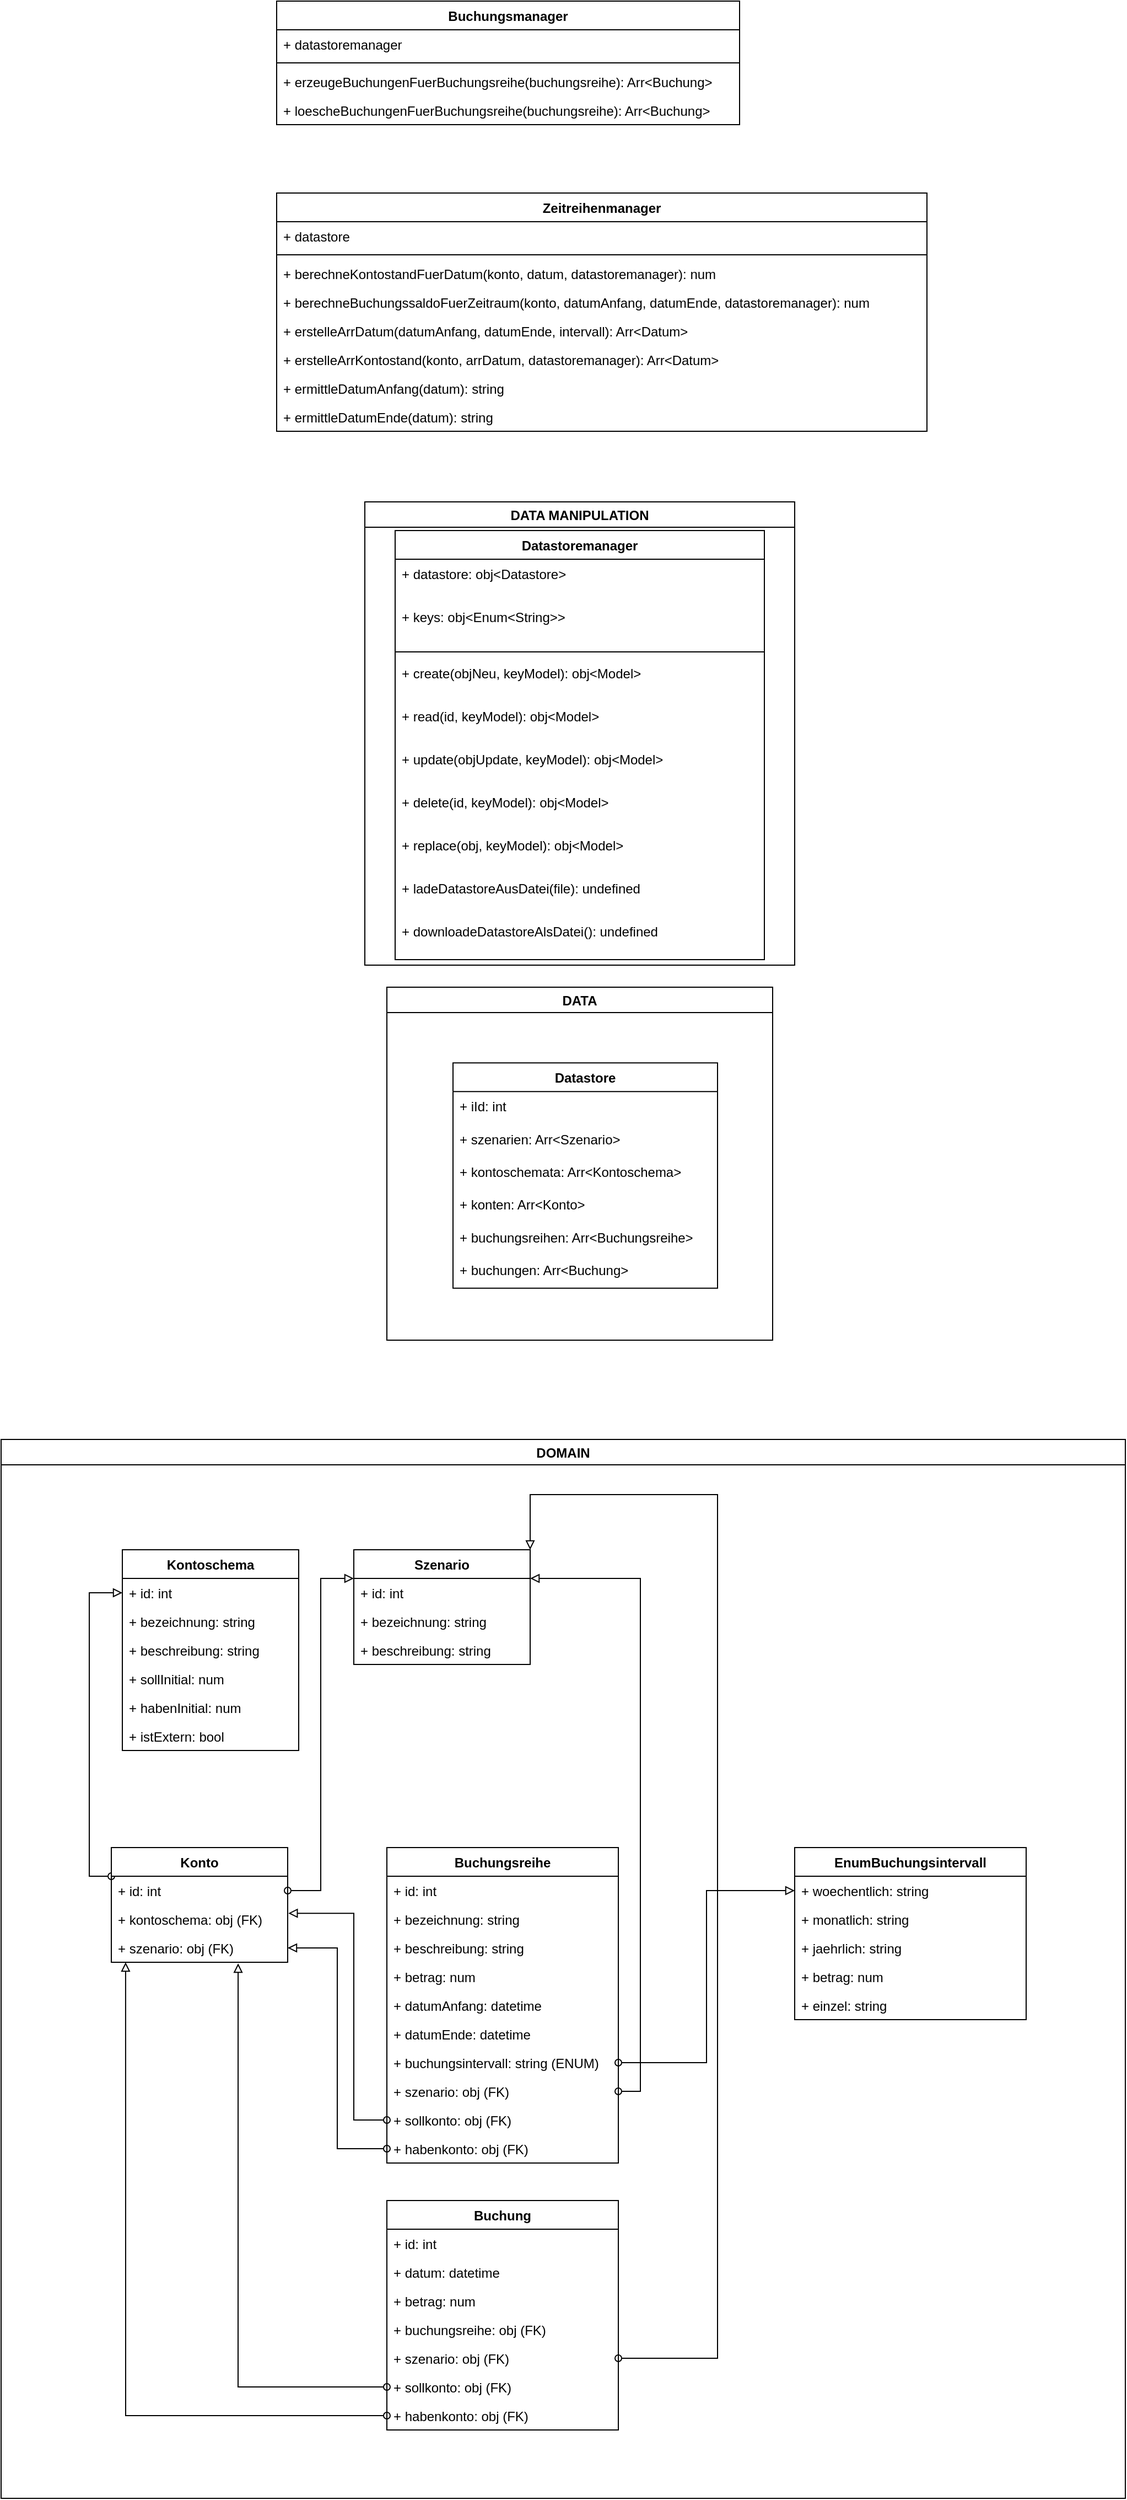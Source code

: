 <mxfile version="20.3.0" type="device"><diagram id="C5RBs43oDa-KdzZeNtuy" name="KLASSEN"><mxGraphModel dx="822" dy="2874" grid="1" gridSize="10" guides="1" tooltips="1" connect="1" arrows="1" fold="1" page="1" pageScale="1" pageWidth="827" pageHeight="1169" math="0" shadow="0"><root><mxCell id="WIyWlLk6GJQsqaUBKTNV-0"/><mxCell id="WIyWlLk6GJQsqaUBKTNV-1" parent="WIyWlLk6GJQsqaUBKTNV-0"/><mxCell id="FQuKvDKfeAg0qGtWdJzu-83" value="" style="group" parent="WIyWlLk6GJQsqaUBKTNV-1" vertex="1" connectable="0"><mxGeometry x="100" y="190" width="1020" height="960" as="geometry"/></mxCell><mxCell id="FQuKvDKfeAg0qGtWdJzu-1" value="Kontoschema" style="swimlane;fontStyle=1;align=center;verticalAlign=top;childLayout=stackLayout;horizontal=1;startSize=26;horizontalStack=0;resizeParent=1;resizeParentMax=0;resizeLast=0;collapsible=1;marginBottom=0;" parent="FQuKvDKfeAg0qGtWdJzu-83" vertex="1"><mxGeometry x="110" y="100" width="160" height="182" as="geometry"/></mxCell><mxCell id="FQuKvDKfeAg0qGtWdJzu-2" value="+ id: int" style="text;strokeColor=none;fillColor=none;align=left;verticalAlign=top;spacingLeft=4;spacingRight=4;overflow=hidden;rotatable=0;points=[[0,0.5],[1,0.5]];portConstraint=eastwest;" parent="FQuKvDKfeAg0qGtWdJzu-1" vertex="1"><mxGeometry y="26" width="160" height="26" as="geometry"/></mxCell><mxCell id="FQuKvDKfeAg0qGtWdJzu-5" value="+ bezeichnung: string" style="text;strokeColor=none;fillColor=none;align=left;verticalAlign=top;spacingLeft=4;spacingRight=4;overflow=hidden;rotatable=0;points=[[0,0.5],[1,0.5]];portConstraint=eastwest;" parent="FQuKvDKfeAg0qGtWdJzu-1" vertex="1"><mxGeometry y="52" width="160" height="26" as="geometry"/></mxCell><mxCell id="FQuKvDKfeAg0qGtWdJzu-6" value="+ beschreibung: string" style="text;strokeColor=none;fillColor=none;align=left;verticalAlign=top;spacingLeft=4;spacingRight=4;overflow=hidden;rotatable=0;points=[[0,0.5],[1,0.5]];portConstraint=eastwest;" parent="FQuKvDKfeAg0qGtWdJzu-1" vertex="1"><mxGeometry y="78" width="160" height="26" as="geometry"/></mxCell><mxCell id="FQuKvDKfeAg0qGtWdJzu-13" value="+ sollInitial: num" style="text;strokeColor=none;fillColor=none;align=left;verticalAlign=top;spacingLeft=4;spacingRight=4;overflow=hidden;rotatable=0;points=[[0,0.5],[1,0.5]];portConstraint=eastwest;" parent="FQuKvDKfeAg0qGtWdJzu-1" vertex="1"><mxGeometry y="104" width="160" height="26" as="geometry"/></mxCell><mxCell id="FQuKvDKfeAg0qGtWdJzu-14" value="+ habenInitial: num" style="text;strokeColor=none;fillColor=none;align=left;verticalAlign=top;spacingLeft=4;spacingRight=4;overflow=hidden;rotatable=0;points=[[0,0.5],[1,0.5]];portConstraint=eastwest;" parent="FQuKvDKfeAg0qGtWdJzu-1" vertex="1"><mxGeometry y="130" width="160" height="26" as="geometry"/></mxCell><mxCell id="FQuKvDKfeAg0qGtWdJzu-7" value="+ istExtern: bool" style="text;strokeColor=none;fillColor=none;align=left;verticalAlign=top;spacingLeft=4;spacingRight=4;overflow=hidden;rotatable=0;points=[[0,0.5],[1,0.5]];portConstraint=eastwest;" parent="FQuKvDKfeAg0qGtWdJzu-1" vertex="1"><mxGeometry y="156" width="160" height="26" as="geometry"/></mxCell><mxCell id="FQuKvDKfeAg0qGtWdJzu-17" style="edgeStyle=orthogonalEdgeStyle;rounded=0;orthogonalLoop=1;jettySize=auto;html=1;exitX=0;exitY=0.25;exitDx=0;exitDy=0;entryX=0;entryY=0.5;entryDx=0;entryDy=0;endArrow=block;endFill=0;startArrow=oval;startFill=0;" parent="FQuKvDKfeAg0qGtWdJzu-83" source="FQuKvDKfeAg0qGtWdJzu-8" target="FQuKvDKfeAg0qGtWdJzu-2" edge="1"><mxGeometry relative="1" as="geometry"><mxPoint x="30" y="240" as="targetPoint"/></mxGeometry></mxCell><mxCell id="FQuKvDKfeAg0qGtWdJzu-8" value="Konto" style="swimlane;fontStyle=1;align=center;verticalAlign=top;childLayout=stackLayout;horizontal=1;startSize=26;horizontalStack=0;resizeParent=1;resizeParentMax=0;resizeLast=0;collapsible=1;marginBottom=0;" parent="FQuKvDKfeAg0qGtWdJzu-83" vertex="1"><mxGeometry x="100" y="370" width="160" height="104" as="geometry"/></mxCell><mxCell id="FQuKvDKfeAg0qGtWdJzu-9" value="+ id: int" style="text;strokeColor=none;fillColor=none;align=left;verticalAlign=top;spacingLeft=4;spacingRight=4;overflow=hidden;rotatable=0;points=[[0,0.5],[1,0.5]];portConstraint=eastwest;" parent="FQuKvDKfeAg0qGtWdJzu-8" vertex="1"><mxGeometry y="26" width="160" height="26" as="geometry"/></mxCell><mxCell id="FQuKvDKfeAg0qGtWdJzu-15" value="+ kontoschema: obj (FK)" style="text;strokeColor=none;fillColor=none;align=left;verticalAlign=top;spacingLeft=4;spacingRight=4;overflow=hidden;rotatable=0;points=[[0,0.5],[1,0.5]];portConstraint=eastwest;" parent="FQuKvDKfeAg0qGtWdJzu-8" vertex="1"><mxGeometry y="52" width="160" height="26" as="geometry"/></mxCell><mxCell id="FQuKvDKfeAg0qGtWdJzu-16" value="+ szenario: obj (FK)" style="text;strokeColor=none;fillColor=none;align=left;verticalAlign=top;spacingLeft=4;spacingRight=4;overflow=hidden;rotatable=0;points=[[0,0.5],[1,0.5]];portConstraint=eastwest;" parent="FQuKvDKfeAg0qGtWdJzu-8" vertex="1"><mxGeometry y="78" width="160" height="26" as="geometry"/></mxCell><mxCell id="FQuKvDKfeAg0qGtWdJzu-18" value="Szenario" style="swimlane;fontStyle=1;align=center;verticalAlign=top;childLayout=stackLayout;horizontal=1;startSize=26;horizontalStack=0;resizeParent=1;resizeParentMax=0;resizeLast=0;collapsible=1;marginBottom=0;" parent="FQuKvDKfeAg0qGtWdJzu-83" vertex="1"><mxGeometry x="320" y="100" width="160" height="104" as="geometry"/></mxCell><mxCell id="FQuKvDKfeAg0qGtWdJzu-19" value="+ id: int" style="text;strokeColor=none;fillColor=none;align=left;verticalAlign=top;spacingLeft=4;spacingRight=4;overflow=hidden;rotatable=0;points=[[0,0.5],[1,0.5]];portConstraint=eastwest;" parent="FQuKvDKfeAg0qGtWdJzu-18" vertex="1"><mxGeometry y="26" width="160" height="26" as="geometry"/></mxCell><mxCell id="FQuKvDKfeAg0qGtWdJzu-20" value="+ bezeichnung: string" style="text;strokeColor=none;fillColor=none;align=left;verticalAlign=top;spacingLeft=4;spacingRight=4;overflow=hidden;rotatable=0;points=[[0,0.5],[1,0.5]];portConstraint=eastwest;" parent="FQuKvDKfeAg0qGtWdJzu-18" vertex="1"><mxGeometry y="52" width="160" height="26" as="geometry"/></mxCell><mxCell id="FQuKvDKfeAg0qGtWdJzu-21" value="+ beschreibung: string" style="text;strokeColor=none;fillColor=none;align=left;verticalAlign=top;spacingLeft=4;spacingRight=4;overflow=hidden;rotatable=0;points=[[0,0.5],[1,0.5]];portConstraint=eastwest;" parent="FQuKvDKfeAg0qGtWdJzu-18" vertex="1"><mxGeometry y="78" width="160" height="26" as="geometry"/></mxCell><mxCell id="FQuKvDKfeAg0qGtWdJzu-27" style="edgeStyle=orthogonalEdgeStyle;rounded=0;orthogonalLoop=1;jettySize=auto;html=1;exitX=1;exitY=0.5;exitDx=0;exitDy=0;entryX=0;entryY=0.25;entryDx=0;entryDy=0;startArrow=oval;startFill=0;endArrow=block;endFill=0;" parent="FQuKvDKfeAg0qGtWdJzu-83" source="FQuKvDKfeAg0qGtWdJzu-9" target="FQuKvDKfeAg0qGtWdJzu-18" edge="1"><mxGeometry relative="1" as="geometry"/></mxCell><mxCell id="FQuKvDKfeAg0qGtWdJzu-28" value="Buchungsreihe" style="swimlane;fontStyle=1;align=center;verticalAlign=top;childLayout=stackLayout;horizontal=1;startSize=26;horizontalStack=0;resizeParent=1;resizeParentMax=0;resizeLast=0;collapsible=1;marginBottom=0;" parent="FQuKvDKfeAg0qGtWdJzu-83" vertex="1"><mxGeometry x="350" y="370" width="210" height="286" as="geometry"/></mxCell><mxCell id="FQuKvDKfeAg0qGtWdJzu-29" value="+ id: int" style="text;strokeColor=none;fillColor=none;align=left;verticalAlign=top;spacingLeft=4;spacingRight=4;overflow=hidden;rotatable=0;points=[[0,0.5],[1,0.5]];portConstraint=eastwest;" parent="FQuKvDKfeAg0qGtWdJzu-28" vertex="1"><mxGeometry y="26" width="210" height="26" as="geometry"/></mxCell><mxCell id="FQuKvDKfeAg0qGtWdJzu-30" value="+ bezeichnung: string" style="text;strokeColor=none;fillColor=none;align=left;verticalAlign=top;spacingLeft=4;spacingRight=4;overflow=hidden;rotatable=0;points=[[0,0.5],[1,0.5]];portConstraint=eastwest;" parent="FQuKvDKfeAg0qGtWdJzu-28" vertex="1"><mxGeometry y="52" width="210" height="26" as="geometry"/></mxCell><mxCell id="FQuKvDKfeAg0qGtWdJzu-31" value="+ beschreibung: string" style="text;strokeColor=none;fillColor=none;align=left;verticalAlign=top;spacingLeft=4;spacingRight=4;overflow=hidden;rotatable=0;points=[[0,0.5],[1,0.5]];portConstraint=eastwest;" parent="FQuKvDKfeAg0qGtWdJzu-28" vertex="1"><mxGeometry y="78" width="210" height="26" as="geometry"/></mxCell><mxCell id="FQuKvDKfeAg0qGtWdJzu-32" value="+ betrag: num" style="text;strokeColor=none;fillColor=none;align=left;verticalAlign=top;spacingLeft=4;spacingRight=4;overflow=hidden;rotatable=0;points=[[0,0.5],[1,0.5]];portConstraint=eastwest;" parent="FQuKvDKfeAg0qGtWdJzu-28" vertex="1"><mxGeometry y="104" width="210" height="26" as="geometry"/></mxCell><mxCell id="FQuKvDKfeAg0qGtWdJzu-33" value="+ datumAnfang: datetime" style="text;strokeColor=none;fillColor=none;align=left;verticalAlign=top;spacingLeft=4;spacingRight=4;overflow=hidden;rotatable=0;points=[[0,0.5],[1,0.5]];portConstraint=eastwest;" parent="FQuKvDKfeAg0qGtWdJzu-28" vertex="1"><mxGeometry y="130" width="210" height="26" as="geometry"/></mxCell><mxCell id="FQuKvDKfeAg0qGtWdJzu-37" value="+ datumEnde: datetime" style="text;strokeColor=none;fillColor=none;align=left;verticalAlign=top;spacingLeft=4;spacingRight=4;overflow=hidden;rotatable=0;points=[[0,0.5],[1,0.5]];portConstraint=eastwest;" parent="FQuKvDKfeAg0qGtWdJzu-28" vertex="1"><mxGeometry y="156" width="210" height="26" as="geometry"/></mxCell><mxCell id="FQuKvDKfeAg0qGtWdJzu-39" value="+ buchungsintervall: string (ENUM)" style="text;strokeColor=none;fillColor=none;align=left;verticalAlign=top;spacingLeft=4;spacingRight=4;overflow=hidden;rotatable=0;points=[[0,0.5],[1,0.5]];portConstraint=eastwest;" parent="FQuKvDKfeAg0qGtWdJzu-28" vertex="1"><mxGeometry y="182" width="210" height="26" as="geometry"/></mxCell><mxCell id="FQuKvDKfeAg0qGtWdJzu-36" value="+ szenario: obj (FK)" style="text;strokeColor=none;fillColor=none;align=left;verticalAlign=top;spacingLeft=4;spacingRight=4;overflow=hidden;rotatable=0;points=[[0,0.5],[1,0.5]];portConstraint=eastwest;" parent="FQuKvDKfeAg0qGtWdJzu-28" vertex="1"><mxGeometry y="208" width="210" height="26" as="geometry"/></mxCell><mxCell id="FQuKvDKfeAg0qGtWdJzu-35" value="+ sollkonto: obj (FK)" style="text;strokeColor=none;fillColor=none;align=left;verticalAlign=top;spacingLeft=4;spacingRight=4;overflow=hidden;rotatable=0;points=[[0,0.5],[1,0.5]];portConstraint=eastwest;" parent="FQuKvDKfeAg0qGtWdJzu-28" vertex="1"><mxGeometry y="234" width="210" height="26" as="geometry"/></mxCell><mxCell id="FQuKvDKfeAg0qGtWdJzu-38" value="+ habenkonto: obj (FK)" style="text;strokeColor=none;fillColor=none;align=left;verticalAlign=top;spacingLeft=4;spacingRight=4;overflow=hidden;rotatable=0;points=[[0,0.5],[1,0.5]];portConstraint=eastwest;" parent="FQuKvDKfeAg0qGtWdJzu-28" vertex="1"><mxGeometry y="260" width="210" height="26" as="geometry"/></mxCell><mxCell id="FQuKvDKfeAg0qGtWdJzu-40" value="Buchung" style="swimlane;fontStyle=1;align=center;verticalAlign=top;childLayout=stackLayout;horizontal=1;startSize=26;horizontalStack=0;resizeParent=1;resizeParentMax=0;resizeLast=0;collapsible=1;marginBottom=0;" parent="FQuKvDKfeAg0qGtWdJzu-83" vertex="1"><mxGeometry x="350" y="690" width="210" height="208" as="geometry"/></mxCell><mxCell id="FQuKvDKfeAg0qGtWdJzu-41" value="+ id: int" style="text;strokeColor=none;fillColor=none;align=left;verticalAlign=top;spacingLeft=4;spacingRight=4;overflow=hidden;rotatable=0;points=[[0,0.5],[1,0.5]];portConstraint=eastwest;" parent="FQuKvDKfeAg0qGtWdJzu-40" vertex="1"><mxGeometry y="26" width="210" height="26" as="geometry"/></mxCell><mxCell id="FQuKvDKfeAg0qGtWdJzu-42" value="+ datum: datetime" style="text;strokeColor=none;fillColor=none;align=left;verticalAlign=top;spacingLeft=4;spacingRight=4;overflow=hidden;rotatable=0;points=[[0,0.5],[1,0.5]];portConstraint=eastwest;" parent="FQuKvDKfeAg0qGtWdJzu-40" vertex="1"><mxGeometry y="52" width="210" height="26" as="geometry"/></mxCell><mxCell id="FQuKvDKfeAg0qGtWdJzu-44" value="+ betrag: num" style="text;strokeColor=none;fillColor=none;align=left;verticalAlign=top;spacingLeft=4;spacingRight=4;overflow=hidden;rotatable=0;points=[[0,0.5],[1,0.5]];portConstraint=eastwest;" parent="FQuKvDKfeAg0qGtWdJzu-40" vertex="1"><mxGeometry y="78" width="210" height="26" as="geometry"/></mxCell><mxCell id="FQuKvDKfeAg0qGtWdJzu-47" value="+ buchungsreihe: obj (FK)" style="text;strokeColor=none;fillColor=none;align=left;verticalAlign=top;spacingLeft=4;spacingRight=4;overflow=hidden;rotatable=0;points=[[0,0.5],[1,0.5]];portConstraint=eastwest;" parent="FQuKvDKfeAg0qGtWdJzu-40" vertex="1"><mxGeometry y="104" width="210" height="26" as="geometry"/></mxCell><mxCell id="FQuKvDKfeAg0qGtWdJzu-48" value="+ szenario: obj (FK)" style="text;strokeColor=none;fillColor=none;align=left;verticalAlign=top;spacingLeft=4;spacingRight=4;overflow=hidden;rotatable=0;points=[[0,0.5],[1,0.5]];portConstraint=eastwest;" parent="FQuKvDKfeAg0qGtWdJzu-40" vertex="1"><mxGeometry y="130" width="210" height="26" as="geometry"/></mxCell><mxCell id="FQuKvDKfeAg0qGtWdJzu-49" value="+ sollkonto: obj (FK)" style="text;strokeColor=none;fillColor=none;align=left;verticalAlign=top;spacingLeft=4;spacingRight=4;overflow=hidden;rotatable=0;points=[[0,0.5],[1,0.5]];portConstraint=eastwest;" parent="FQuKvDKfeAg0qGtWdJzu-40" vertex="1"><mxGeometry y="156" width="210" height="26" as="geometry"/></mxCell><mxCell id="FQuKvDKfeAg0qGtWdJzu-50" value="+ habenkonto: obj (FK)" style="text;strokeColor=none;fillColor=none;align=left;verticalAlign=top;spacingLeft=4;spacingRight=4;overflow=hidden;rotatable=0;points=[[0,0.5],[1,0.5]];portConstraint=eastwest;" parent="FQuKvDKfeAg0qGtWdJzu-40" vertex="1"><mxGeometry y="182" width="210" height="26" as="geometry"/></mxCell><mxCell id="FQuKvDKfeAg0qGtWdJzu-52" style="edgeStyle=orthogonalEdgeStyle;rounded=0;orthogonalLoop=1;jettySize=auto;html=1;exitX=0;exitY=0.5;exitDx=0;exitDy=0;entryX=1;entryY=0.5;entryDx=0;entryDy=0;startArrow=oval;startFill=0;endArrow=block;endFill=0;" parent="FQuKvDKfeAg0qGtWdJzu-83" source="FQuKvDKfeAg0qGtWdJzu-38" target="FQuKvDKfeAg0qGtWdJzu-16" edge="1"><mxGeometry relative="1" as="geometry"/></mxCell><mxCell id="FQuKvDKfeAg0qGtWdJzu-53" style="edgeStyle=orthogonalEdgeStyle;rounded=0;orthogonalLoop=1;jettySize=auto;html=1;exitX=1;exitY=0.5;exitDx=0;exitDy=0;entryX=1;entryY=0.25;entryDx=0;entryDy=0;startArrow=oval;startFill=0;endArrow=block;endFill=0;" parent="FQuKvDKfeAg0qGtWdJzu-83" source="FQuKvDKfeAg0qGtWdJzu-36" target="FQuKvDKfeAg0qGtWdJzu-18" edge="1"><mxGeometry relative="1" as="geometry"/></mxCell><mxCell id="FQuKvDKfeAg0qGtWdJzu-54" style="edgeStyle=orthogonalEdgeStyle;rounded=0;orthogonalLoop=1;jettySize=auto;html=1;exitX=1;exitY=0.5;exitDx=0;exitDy=0;entryX=1;entryY=0;entryDx=0;entryDy=0;startArrow=oval;startFill=0;endArrow=block;endFill=0;" parent="FQuKvDKfeAg0qGtWdJzu-83" source="FQuKvDKfeAg0qGtWdJzu-48" target="FQuKvDKfeAg0qGtWdJzu-18" edge="1"><mxGeometry relative="1" as="geometry"><Array as="points"><mxPoint x="650" y="833"/><mxPoint x="650" y="50"/><mxPoint x="480" y="50"/></Array></mxGeometry></mxCell><mxCell id="FQuKvDKfeAg0qGtWdJzu-55" style="edgeStyle=orthogonalEdgeStyle;rounded=0;orthogonalLoop=1;jettySize=auto;html=1;exitX=0;exitY=0.5;exitDx=0;exitDy=0;entryX=0.719;entryY=1.038;entryDx=0;entryDy=0;entryPerimeter=0;startArrow=oval;startFill=0;endArrow=block;endFill=0;" parent="FQuKvDKfeAg0qGtWdJzu-83" source="FQuKvDKfeAg0qGtWdJzu-49" target="FQuKvDKfeAg0qGtWdJzu-16" edge="1"><mxGeometry relative="1" as="geometry"/></mxCell><mxCell id="FQuKvDKfeAg0qGtWdJzu-56" style="edgeStyle=orthogonalEdgeStyle;rounded=0;orthogonalLoop=1;jettySize=auto;html=1;exitX=0;exitY=0.5;exitDx=0;exitDy=0;entryX=0.081;entryY=1;entryDx=0;entryDy=0;entryPerimeter=0;startArrow=oval;startFill=0;endArrow=block;endFill=0;" parent="FQuKvDKfeAg0qGtWdJzu-83" source="FQuKvDKfeAg0qGtWdJzu-50" target="FQuKvDKfeAg0qGtWdJzu-16" edge="1"><mxGeometry relative="1" as="geometry"/></mxCell><mxCell id="FQuKvDKfeAg0qGtWdJzu-57" value="EnumBuchungsintervall" style="swimlane;fontStyle=1;align=center;verticalAlign=top;childLayout=stackLayout;horizontal=1;startSize=26;horizontalStack=0;resizeParent=1;resizeParentMax=0;resizeLast=0;collapsible=1;marginBottom=0;" parent="FQuKvDKfeAg0qGtWdJzu-83" vertex="1"><mxGeometry x="720" y="370" width="210" height="156" as="geometry"/></mxCell><mxCell id="FQuKvDKfeAg0qGtWdJzu-58" value="+ woechentlich: string" style="text;align=left;verticalAlign=top;spacingLeft=4;spacingRight=4;overflow=hidden;rotatable=0;points=[[0,0.5],[1,0.5]];portConstraint=eastwest;" parent="FQuKvDKfeAg0qGtWdJzu-57" vertex="1"><mxGeometry y="26" width="210" height="26" as="geometry"/></mxCell><mxCell id="FQuKvDKfeAg0qGtWdJzu-59" value="+ monatlich: string" style="text;align=left;verticalAlign=top;spacingLeft=4;spacingRight=4;overflow=hidden;rotatable=0;points=[[0,0.5],[1,0.5]];portConstraint=eastwest;" parent="FQuKvDKfeAg0qGtWdJzu-57" vertex="1"><mxGeometry y="52" width="210" height="26" as="geometry"/></mxCell><mxCell id="FQuKvDKfeAg0qGtWdJzu-60" value="+ jaehrlich: string" style="text;align=left;verticalAlign=top;spacingLeft=4;spacingRight=4;overflow=hidden;rotatable=0;points=[[0,0.5],[1,0.5]];portConstraint=eastwest;" parent="FQuKvDKfeAg0qGtWdJzu-57" vertex="1"><mxGeometry y="78" width="210" height="26" as="geometry"/></mxCell><mxCell id="FQuKvDKfeAg0qGtWdJzu-61" value="+ betrag: num" style="text;align=left;verticalAlign=top;spacingLeft=4;spacingRight=4;overflow=hidden;rotatable=0;points=[[0,0.5],[1,0.5]];portConstraint=eastwest;" parent="FQuKvDKfeAg0qGtWdJzu-57" vertex="1"><mxGeometry y="104" width="210" height="26" as="geometry"/></mxCell><mxCell id="FQuKvDKfeAg0qGtWdJzu-68" value="+ einzel: string" style="text;align=left;verticalAlign=top;spacingLeft=4;spacingRight=4;overflow=hidden;rotatable=0;points=[[0,0.5],[1,0.5]];portConstraint=eastwest;" parent="FQuKvDKfeAg0qGtWdJzu-57" vertex="1"><mxGeometry y="130" width="210" height="26" as="geometry"/></mxCell><mxCell id="FQuKvDKfeAg0qGtWdJzu-69" style="edgeStyle=orthogonalEdgeStyle;rounded=0;orthogonalLoop=1;jettySize=auto;html=1;exitX=1;exitY=0.5;exitDx=0;exitDy=0;startArrow=oval;startFill=0;endArrow=block;endFill=0;entryX=0;entryY=0.5;entryDx=0;entryDy=0;" parent="FQuKvDKfeAg0qGtWdJzu-83" source="FQuKvDKfeAg0qGtWdJzu-39" target="FQuKvDKfeAg0qGtWdJzu-58" edge="1"><mxGeometry relative="1" as="geometry"><mxPoint x="610" y="489.329" as="targetPoint"/></mxGeometry></mxCell><mxCell id="FQuKvDKfeAg0qGtWdJzu-72" value="DOMAIN" style="swimlane;" parent="FQuKvDKfeAg0qGtWdJzu-83" vertex="1"><mxGeometry width="1020" height="960" as="geometry"/></mxCell><mxCell id="FQuKvDKfeAg0qGtWdJzu-84" value="" style="group" parent="WIyWlLk6GJQsqaUBKTNV-1" vertex="1" connectable="0"><mxGeometry x="450" y="-220" width="350" height="320" as="geometry"/></mxCell><mxCell id="FQuKvDKfeAg0qGtWdJzu-73" value="Datastore" style="swimlane;fontStyle=1;align=center;verticalAlign=top;childLayout=stackLayout;horizontal=1;startSize=26;horizontalStack=0;resizeParent=1;resizeParentMax=0;resizeLast=0;collapsible=1;marginBottom=0;" parent="FQuKvDKfeAg0qGtWdJzu-84" vertex="1"><mxGeometry x="60" y="68.571" width="240" height="204.286" as="geometry"/></mxCell><mxCell id="FQuKvDKfeAg0qGtWdJzu-74" value="+ iId: int" style="text;strokeColor=none;fillColor=none;align=left;verticalAlign=top;spacingLeft=4;spacingRight=4;overflow=hidden;rotatable=0;points=[[0,0.5],[1,0.5]];portConstraint=eastwest;" parent="FQuKvDKfeAg0qGtWdJzu-73" vertex="1"><mxGeometry y="26" width="240" height="29.714" as="geometry"/></mxCell><mxCell id="FQuKvDKfeAg0qGtWdJzu-77" value="+ szenarien: Arr&lt;Szenario&gt;" style="text;strokeColor=none;fillColor=none;align=left;verticalAlign=top;spacingLeft=4;spacingRight=4;overflow=hidden;rotatable=0;points=[[0,0.5],[1,0.5]];portConstraint=eastwest;" parent="FQuKvDKfeAg0qGtWdJzu-73" vertex="1"><mxGeometry y="55.714" width="240" height="29.714" as="geometry"/></mxCell><mxCell id="FQuKvDKfeAg0qGtWdJzu-78" value="+ kontoschemata: Arr&lt;Kontoschema&gt;" style="text;strokeColor=none;fillColor=none;align=left;verticalAlign=top;spacingLeft=4;spacingRight=4;overflow=hidden;rotatable=0;points=[[0,0.5],[1,0.5]];portConstraint=eastwest;" parent="FQuKvDKfeAg0qGtWdJzu-73" vertex="1"><mxGeometry y="85.429" width="240" height="29.714" as="geometry"/></mxCell><mxCell id="FQuKvDKfeAg0qGtWdJzu-79" value="+ konten: Arr&lt;Konto&gt;" style="text;strokeColor=none;fillColor=none;align=left;verticalAlign=top;spacingLeft=4;spacingRight=4;overflow=hidden;rotatable=0;points=[[0,0.5],[1,0.5]];portConstraint=eastwest;" parent="FQuKvDKfeAg0qGtWdJzu-73" vertex="1"><mxGeometry y="115.143" width="240" height="29.714" as="geometry"/></mxCell><mxCell id="FQuKvDKfeAg0qGtWdJzu-80" value="+ buchungsreihen: Arr&lt;Buchungsreihe&gt;" style="text;strokeColor=none;fillColor=none;align=left;verticalAlign=top;spacingLeft=4;spacingRight=4;overflow=hidden;rotatable=0;points=[[0,0.5],[1,0.5]];portConstraint=eastwest;" parent="FQuKvDKfeAg0qGtWdJzu-73" vertex="1"><mxGeometry y="144.857" width="240" height="29.714" as="geometry"/></mxCell><mxCell id="FQuKvDKfeAg0qGtWdJzu-81" value="+ buchungen: Arr&lt;Buchung&gt;" style="text;strokeColor=none;fillColor=none;align=left;verticalAlign=top;spacingLeft=4;spacingRight=4;overflow=hidden;rotatable=0;points=[[0,0.5],[1,0.5]];portConstraint=eastwest;" parent="FQuKvDKfeAg0qGtWdJzu-73" vertex="1"><mxGeometry y="174.571" width="240" height="29.714" as="geometry"/></mxCell><mxCell id="FQuKvDKfeAg0qGtWdJzu-82" value="DATA" style="swimlane;" parent="FQuKvDKfeAg0qGtWdJzu-84" vertex="1"><mxGeometry width="350" height="320" as="geometry"/></mxCell><mxCell id="FQuKvDKfeAg0qGtWdJzu-95" value="" style="group;fontStyle=4" parent="WIyWlLk6GJQsqaUBKTNV-1" vertex="1" connectable="0"><mxGeometry x="430" y="-660" width="390" height="420" as="geometry"/></mxCell><mxCell id="FQuKvDKfeAg0qGtWdJzu-94" value="DATA MANIPULATION" style="swimlane;" parent="FQuKvDKfeAg0qGtWdJzu-95" vertex="1"><mxGeometry width="390" height="420.0" as="geometry"/></mxCell><mxCell id="FQuKvDKfeAg0qGtWdJzu-85" value="Datastoremanager" style="swimlane;fontStyle=1;align=center;verticalAlign=top;childLayout=stackLayout;horizontal=1;startSize=26;horizontalStack=0;resizeParent=1;resizeParentMax=0;resizeLast=0;collapsible=1;marginBottom=0;" parent="FQuKvDKfeAg0qGtWdJzu-94" vertex="1"><mxGeometry x="27.5" y="25.997" width="335" height="389" as="geometry"/></mxCell><mxCell id="FQuKvDKfeAg0qGtWdJzu-86" value="+ datastore: obj&lt;Datastore&gt;" style="text;strokeColor=none;fillColor=none;align=left;verticalAlign=top;spacingLeft=4;spacingRight=4;overflow=hidden;rotatable=0;points=[[0,0.5],[1,0.5]];portConstraint=eastwest;" parent="FQuKvDKfeAg0qGtWdJzu-85" vertex="1"><mxGeometry y="26" width="335" height="39" as="geometry"/></mxCell><mxCell id="FQuKvDKfeAg0qGtWdJzu-91" value="+ keys: obj&lt;Enum&lt;String&gt;&gt;" style="text;strokeColor=none;fillColor=none;align=left;verticalAlign=top;spacingLeft=4;spacingRight=4;overflow=hidden;rotatable=0;points=[[0,0.5],[1,0.5]];portConstraint=eastwest;" parent="FQuKvDKfeAg0qGtWdJzu-85" vertex="1"><mxGeometry y="65" width="335" height="39" as="geometry"/></mxCell><mxCell id="FQuKvDKfeAg0qGtWdJzu-87" value="" style="line;strokeWidth=1;fillColor=none;align=left;verticalAlign=middle;spacingTop=-1;spacingLeft=3;spacingRight=3;rotatable=0;labelPosition=right;points=[];portConstraint=eastwest;strokeColor=inherit;" parent="FQuKvDKfeAg0qGtWdJzu-85" vertex="1"><mxGeometry y="104" width="335" height="12" as="geometry"/></mxCell><mxCell id="FQuKvDKfeAg0qGtWdJzu-88" value="+ create(objNeu, keyModel): obj&lt;Model&gt;" style="text;strokeColor=none;fillColor=none;align=left;verticalAlign=top;spacingLeft=4;spacingRight=4;overflow=hidden;rotatable=0;points=[[0,0.5],[1,0.5]];portConstraint=eastwest;" parent="FQuKvDKfeAg0qGtWdJzu-85" vertex="1"><mxGeometry y="116" width="335" height="39" as="geometry"/></mxCell><mxCell id="FQuKvDKfeAg0qGtWdJzu-89" value="+ read(id, keyModel): obj&lt;Model&gt;" style="text;strokeColor=none;fillColor=none;align=left;verticalAlign=top;spacingLeft=4;spacingRight=4;overflow=hidden;rotatable=0;points=[[0,0.5],[1,0.5]];portConstraint=eastwest;" parent="FQuKvDKfeAg0qGtWdJzu-85" vertex="1"><mxGeometry y="155" width="335" height="39" as="geometry"/></mxCell><mxCell id="FQuKvDKfeAg0qGtWdJzu-92" value="+ update(objUpdate, keyModel): obj&lt;Model&gt;" style="text;strokeColor=none;fillColor=none;align=left;verticalAlign=top;spacingLeft=4;spacingRight=4;overflow=hidden;rotatable=0;points=[[0,0.5],[1,0.5]];portConstraint=eastwest;" parent="FQuKvDKfeAg0qGtWdJzu-85" vertex="1"><mxGeometry y="194" width="335" height="39" as="geometry"/></mxCell><mxCell id="FQuKvDKfeAg0qGtWdJzu-93" value="+ delete(id, keyModel): obj&lt;Model&gt;" style="text;strokeColor=none;fillColor=none;align=left;verticalAlign=top;spacingLeft=4;spacingRight=4;overflow=hidden;rotatable=0;points=[[0,0.5],[1,0.5]];portConstraint=eastwest;" parent="FQuKvDKfeAg0qGtWdJzu-85" vertex="1"><mxGeometry y="233" width="335" height="39" as="geometry"/></mxCell><mxCell id="xGH7w-RhhcbNDcOZlPbN-0" value="+ replace(obj, keyModel): obj&lt;Model&gt;" style="text;strokeColor=none;fillColor=none;align=left;verticalAlign=top;spacingLeft=4;spacingRight=4;overflow=hidden;rotatable=0;points=[[0,0.5],[1,0.5]];portConstraint=eastwest;" parent="FQuKvDKfeAg0qGtWdJzu-85" vertex="1"><mxGeometry y="272" width="335" height="39" as="geometry"/></mxCell><mxCell id="FQuKvDKfeAg0qGtWdJzu-100" value="+ ladeDatastoreAusDatei(file): undefined" style="text;strokeColor=none;fillColor=none;align=left;verticalAlign=top;spacingLeft=4;spacingRight=4;overflow=hidden;rotatable=0;points=[[0,0.5],[1,0.5]];portConstraint=eastwest;" parent="FQuKvDKfeAg0qGtWdJzu-85" vertex="1"><mxGeometry y="311" width="335" height="39" as="geometry"/></mxCell><mxCell id="FQuKvDKfeAg0qGtWdJzu-101" value="+ downloadeDatastoreAlsDatei(): undefined" style="text;strokeColor=none;fillColor=none;align=left;verticalAlign=top;spacingLeft=4;spacingRight=4;overflow=hidden;rotatable=0;points=[[0,0.5],[1,0.5]];portConstraint=eastwest;" parent="FQuKvDKfeAg0qGtWdJzu-85" vertex="1"><mxGeometry y="350" width="335" height="39" as="geometry"/></mxCell><mxCell id="FQuKvDKfeAg0qGtWdJzu-96" value="Buchungsmanager" style="swimlane;fontStyle=1;align=center;verticalAlign=top;childLayout=stackLayout;horizontal=1;startSize=26;horizontalStack=0;resizeParent=1;resizeParentMax=0;resizeLast=0;collapsible=1;marginBottom=0;" parent="WIyWlLk6GJQsqaUBKTNV-1" vertex="1"><mxGeometry x="350" y="-1114" width="420" height="112" as="geometry"/></mxCell><mxCell id="xGH7w-RhhcbNDcOZlPbN-1" value="+ datastoremanager" style="text;strokeColor=none;fillColor=none;align=left;verticalAlign=top;spacingLeft=4;spacingRight=4;overflow=hidden;rotatable=0;points=[[0,0.5],[1,0.5]];portConstraint=eastwest;" parent="FQuKvDKfeAg0qGtWdJzu-96" vertex="1"><mxGeometry y="26" width="420" height="26" as="geometry"/></mxCell><mxCell id="FQuKvDKfeAg0qGtWdJzu-98" value="" style="line;strokeWidth=1;fillColor=none;align=left;verticalAlign=middle;spacingTop=-1;spacingLeft=3;spacingRight=3;rotatable=0;labelPosition=right;points=[];portConstraint=eastwest;strokeColor=inherit;" parent="FQuKvDKfeAg0qGtWdJzu-96" vertex="1"><mxGeometry y="52" width="420" height="8" as="geometry"/></mxCell><mxCell id="FQuKvDKfeAg0qGtWdJzu-99" value="+ erzeugeBuchungenFuerBuchungsreihe(buchungsreihe): Arr&lt;Buchung&gt;" style="text;strokeColor=none;fillColor=none;align=left;verticalAlign=top;spacingLeft=4;spacingRight=4;overflow=hidden;rotatable=0;points=[[0,0.5],[1,0.5]];portConstraint=eastwest;" parent="FQuKvDKfeAg0qGtWdJzu-96" vertex="1"><mxGeometry y="60" width="420" height="26" as="geometry"/></mxCell><mxCell id="FQuKvDKfeAg0qGtWdJzu-103" value="+ loescheBuchungenFuerBuchungsreihe(buchungsreihe): Arr&lt;Buchung&gt;" style="text;strokeColor=none;fillColor=none;align=left;verticalAlign=top;spacingLeft=4;spacingRight=4;overflow=hidden;rotatable=0;points=[[0,0.5],[1,0.5]];portConstraint=eastwest;" parent="FQuKvDKfeAg0qGtWdJzu-96" vertex="1"><mxGeometry y="86" width="420" height="26" as="geometry"/></mxCell><mxCell id="FQuKvDKfeAg0qGtWdJzu-104" value="Zeitreihenmanager" style="swimlane;fontStyle=1;align=center;verticalAlign=top;childLayout=stackLayout;horizontal=1;startSize=26;horizontalStack=0;resizeParent=1;resizeParentMax=0;resizeLast=0;collapsible=1;marginBottom=0;" parent="WIyWlLk6GJQsqaUBKTNV-1" vertex="1"><mxGeometry x="350" y="-940" width="590" height="216" as="geometry"/></mxCell><mxCell id="bjlZgEEAh73YLcVO7LJE-2" value="+ datastore" style="text;strokeColor=none;fillColor=none;align=left;verticalAlign=top;spacingLeft=4;spacingRight=4;overflow=hidden;rotatable=0;points=[[0,0.5],[1,0.5]];portConstraint=eastwest;" vertex="1" parent="FQuKvDKfeAg0qGtWdJzu-104"><mxGeometry y="26" width="590" height="26" as="geometry"/></mxCell><mxCell id="FQuKvDKfeAg0qGtWdJzu-105" value="" style="line;strokeWidth=1;fillColor=none;align=left;verticalAlign=middle;spacingTop=-1;spacingLeft=3;spacingRight=3;rotatable=0;labelPosition=right;points=[];portConstraint=eastwest;strokeColor=inherit;" parent="FQuKvDKfeAg0qGtWdJzu-104" vertex="1"><mxGeometry y="52" width="590" height="8" as="geometry"/></mxCell><mxCell id="FQuKvDKfeAg0qGtWdJzu-106" value="+ berechneKontostandFuerDatum(konto, datum, datastoremanager): num" style="text;strokeColor=none;fillColor=none;align=left;verticalAlign=top;spacingLeft=4;spacingRight=4;overflow=hidden;rotatable=0;points=[[0,0.5],[1,0.5]];portConstraint=eastwest;" parent="FQuKvDKfeAg0qGtWdJzu-104" vertex="1"><mxGeometry y="60" width="590" height="26" as="geometry"/></mxCell><mxCell id="FQuKvDKfeAg0qGtWdJzu-109" value="+ berechneBuchungssaldoFuerZeitraum(konto, datumAnfang, datumEnde, datastoremanager): num" style="text;strokeColor=none;fillColor=none;align=left;verticalAlign=top;spacingLeft=4;spacingRight=4;overflow=hidden;rotatable=0;points=[[0,0.5],[1,0.5]];portConstraint=eastwest;" parent="FQuKvDKfeAg0qGtWdJzu-104" vertex="1"><mxGeometry y="86" width="590" height="26" as="geometry"/></mxCell><mxCell id="FQuKvDKfeAg0qGtWdJzu-107" value="+ erstelleArrDatum(datumAnfang, datumEnde, intervall): Arr&lt;Datum&gt;" style="text;strokeColor=none;fillColor=none;align=left;verticalAlign=top;spacingLeft=4;spacingRight=4;overflow=hidden;rotatable=0;points=[[0,0.5],[1,0.5]];portConstraint=eastwest;" parent="FQuKvDKfeAg0qGtWdJzu-104" vertex="1"><mxGeometry y="112" width="590" height="26" as="geometry"/></mxCell><mxCell id="FQuKvDKfeAg0qGtWdJzu-108" value="+ erstelleArrKontostand(konto, arrDatum, datastoremanager): Arr&lt;Datum&gt;" style="text;strokeColor=none;fillColor=none;align=left;verticalAlign=top;spacingLeft=4;spacingRight=4;overflow=hidden;rotatable=0;points=[[0,0.5],[1,0.5]];portConstraint=eastwest;" parent="FQuKvDKfeAg0qGtWdJzu-104" vertex="1"><mxGeometry y="138" width="590" height="26" as="geometry"/></mxCell><mxCell id="bjlZgEEAh73YLcVO7LJE-0" value="+ ermittleDatumAnfang(datum): string" style="text;strokeColor=none;fillColor=none;align=left;verticalAlign=top;spacingLeft=4;spacingRight=4;overflow=hidden;rotatable=0;points=[[0,0.5],[1,0.5]];portConstraint=eastwest;" vertex="1" parent="FQuKvDKfeAg0qGtWdJzu-104"><mxGeometry y="164" width="590" height="26" as="geometry"/></mxCell><mxCell id="bjlZgEEAh73YLcVO7LJE-1" value="+ ermittleDatumEnde(datum): string" style="text;strokeColor=none;fillColor=none;align=left;verticalAlign=top;spacingLeft=4;spacingRight=4;overflow=hidden;rotatable=0;points=[[0,0.5],[1,0.5]];portConstraint=eastwest;" vertex="1" parent="FQuKvDKfeAg0qGtWdJzu-104"><mxGeometry y="190" width="590" height="26" as="geometry"/></mxCell><mxCell id="FQuKvDKfeAg0qGtWdJzu-51" style="edgeStyle=orthogonalEdgeStyle;rounded=0;orthogonalLoop=1;jettySize=auto;html=1;startArrow=oval;startFill=0;endArrow=block;endFill=0;exitX=0;exitY=0.5;exitDx=0;exitDy=0;entryX=1.004;entryY=0.291;entryDx=0;entryDy=0;entryPerimeter=0;" parent="WIyWlLk6GJQsqaUBKTNV-1" source="FQuKvDKfeAg0qGtWdJzu-35" target="FQuKvDKfeAg0qGtWdJzu-15" edge="1"><mxGeometry relative="1" as="geometry"><mxPoint x="440" y="780" as="sourcePoint"/><Array as="points"><mxPoint x="420" y="807"/><mxPoint x="420" y="620"/></Array><mxPoint x="360" y="730" as="targetPoint"/></mxGeometry></mxCell></root></mxGraphModel></diagram></mxfile>